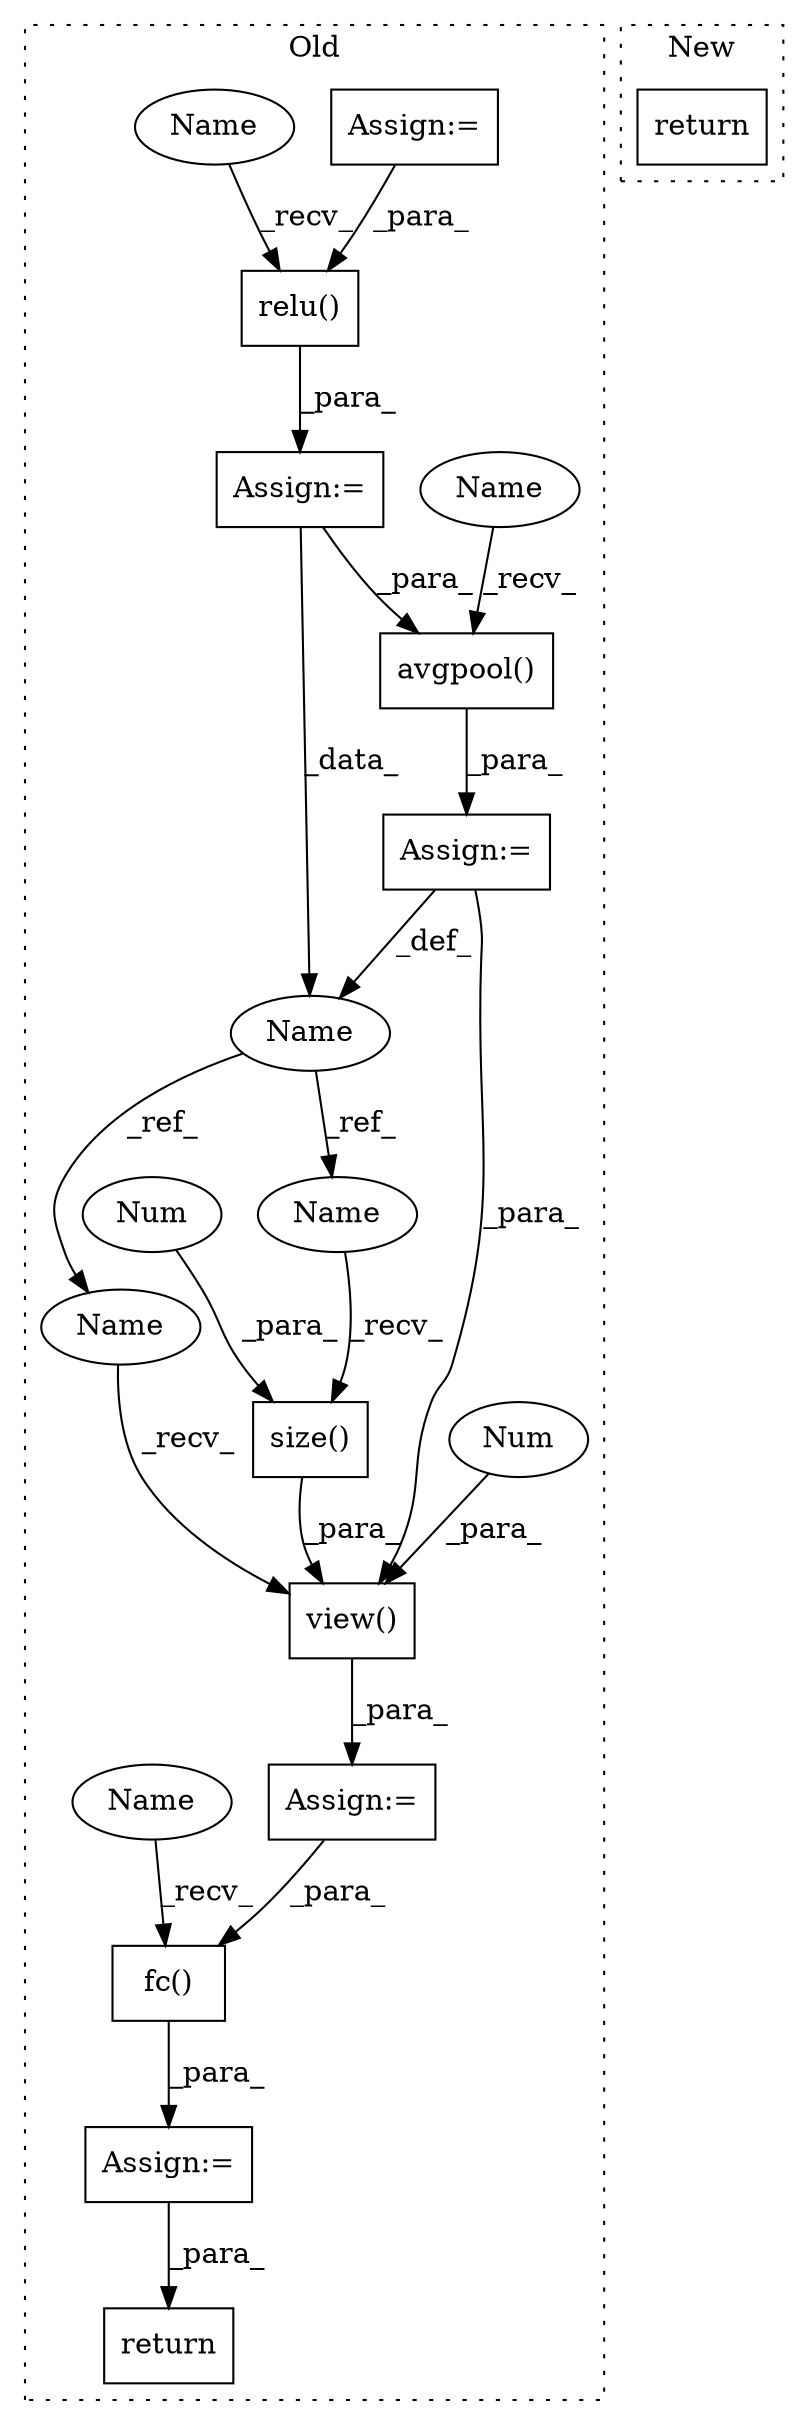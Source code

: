 digraph G {
subgraph cluster0 {
1 [label="size()" a="75" s="4732,4740" l="7,1" shape="box"];
3 [label="Num" a="76" s="4739" l="1" shape="ellipse"];
4 [label="Assign:=" a="68" s="4797" l="3" shape="box"];
5 [label="return" a="93" s="4819" l="7" shape="box"];
6 [label="view()" a="75" s="4725,4745" l="7,1" shape="box"];
7 [label="Num" a="76" s="4743" l="2" shape="ellipse"];
8 [label="Assign:=" a="68" s="4722" l="3" shape="box"];
9 [label="Name" a="87" s="4693" l="1" shape="ellipse"];
10 [label="Assign:=" a="68" s="4694" l="3" shape="box"];
11 [label="Assign:=" a="68" s="4666" l="3" shape="box"];
12 [label="relu()" a="75" s="4562,4573" l="10,1" shape="box"];
13 [label="avgpool()" a="75" s="4697,4711" l="13,1" shape="box"];
14 [label="fc()" a="75" s="4800,4809" l="8,1" shape="box"];
15 [label="Assign:=" a="68" s="4535" l="3" shape="box"];
16 [label="Name" a="87" s="4725" l="1" shape="ellipse"];
17 [label="Name" a="87" s="4732" l="1" shape="ellipse"];
18 [label="Name" a="87" s="4697" l="4" shape="ellipse"];
19 [label="Name" a="87" s="4562" l="4" shape="ellipse"];
20 [label="Name" a="87" s="4800" l="4" shape="ellipse"];
label = "Old";
style="dotted";
}
subgraph cluster1 {
2 [label="return" a="93" s="9208" l="7" shape="box"];
label = "New";
style="dotted";
}
1 -> 6 [label="_para_"];
3 -> 1 [label="_para_"];
4 -> 5 [label="_para_"];
6 -> 8 [label="_para_"];
7 -> 6 [label="_para_"];
8 -> 14 [label="_para_"];
9 -> 17 [label="_ref_"];
9 -> 16 [label="_ref_"];
10 -> 6 [label="_para_"];
10 -> 9 [label="_def_"];
11 -> 13 [label="_para_"];
11 -> 9 [label="_data_"];
12 -> 11 [label="_para_"];
13 -> 10 [label="_para_"];
14 -> 4 [label="_para_"];
15 -> 12 [label="_para_"];
16 -> 6 [label="_recv_"];
17 -> 1 [label="_recv_"];
18 -> 13 [label="_recv_"];
19 -> 12 [label="_recv_"];
20 -> 14 [label="_recv_"];
}